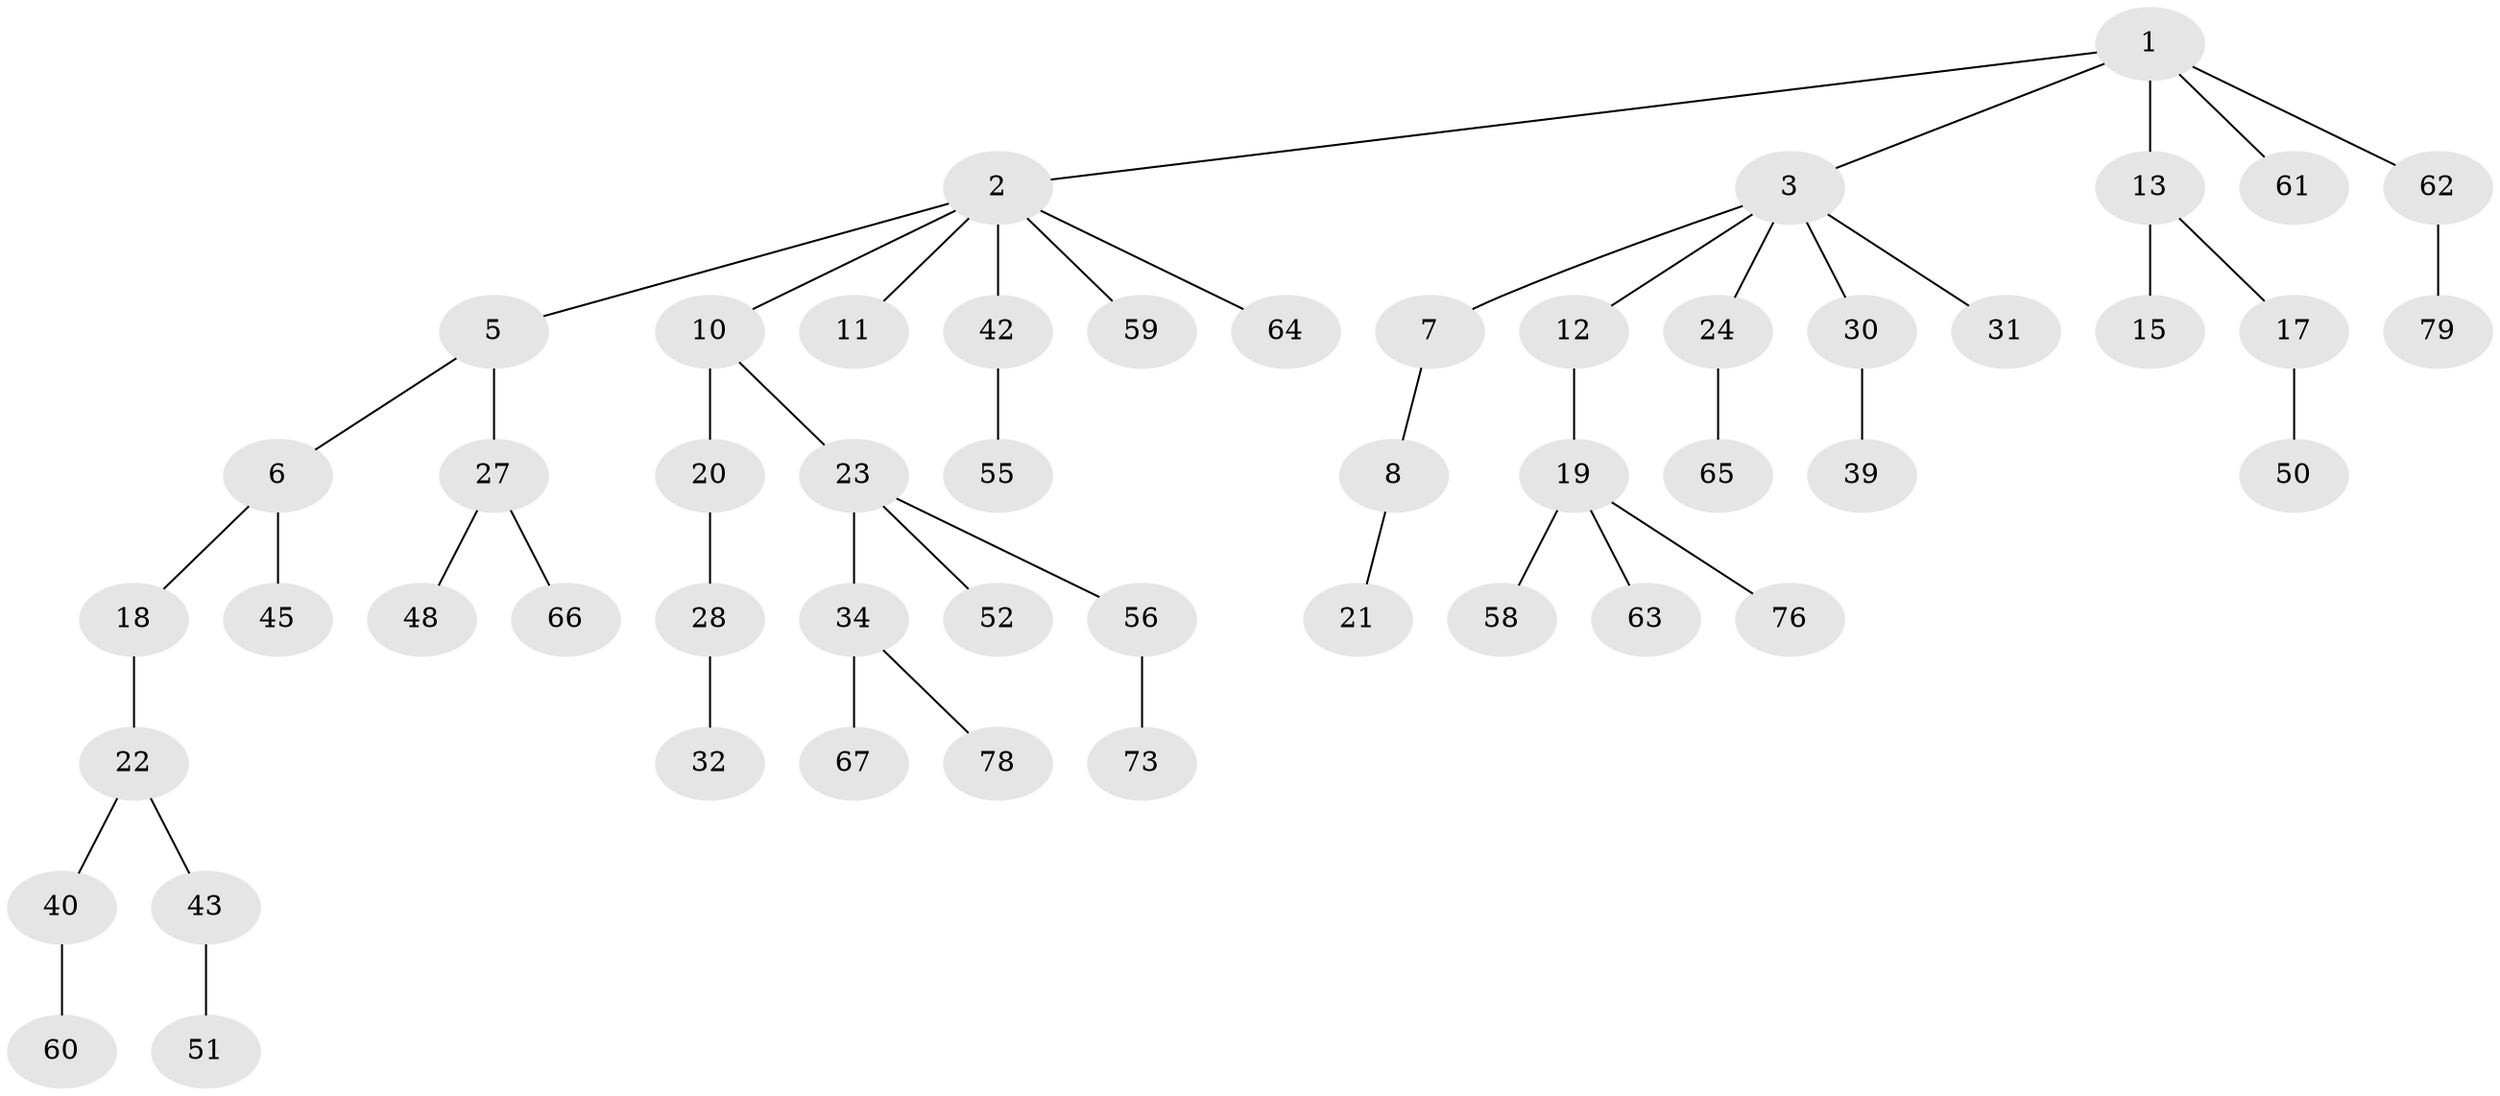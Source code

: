 // Generated by graph-tools (version 1.1) at 2025/52/02/27/25 19:52:13]
// undirected, 51 vertices, 50 edges
graph export_dot {
graph [start="1"]
  node [color=gray90,style=filled];
  1 [super="+41"];
  2 [super="+4"];
  3 [super="+14"];
  5 [super="+25"];
  6 [super="+57"];
  7;
  8 [super="+9"];
  10 [super="+16"];
  11;
  12 [super="+26"];
  13 [super="+77"];
  15 [super="+37"];
  17 [super="+68"];
  18;
  19 [super="+53"];
  20;
  21 [super="+33"];
  22 [super="+35"];
  23 [super="+29"];
  24 [super="+36"];
  27 [super="+44"];
  28 [super="+54"];
  30 [super="+69"];
  31;
  32 [super="+38"];
  34 [super="+72"];
  39;
  40 [super="+46"];
  42 [super="+47"];
  43 [super="+49"];
  45;
  48;
  50;
  51;
  52 [super="+75"];
  55;
  56 [super="+71"];
  58;
  59 [super="+70"];
  60;
  61 [super="+74"];
  62;
  63;
  64;
  65;
  66;
  67;
  73;
  76;
  78;
  79;
  1 -- 2;
  1 -- 3;
  1 -- 13;
  1 -- 61;
  1 -- 62;
  2 -- 5;
  2 -- 10;
  2 -- 42;
  2 -- 59;
  2 -- 64;
  2 -- 11;
  3 -- 7;
  3 -- 12;
  3 -- 24;
  3 -- 31;
  3 -- 30;
  5 -- 6;
  5 -- 27;
  6 -- 18;
  6 -- 45;
  7 -- 8;
  8 -- 21;
  10 -- 20;
  10 -- 23;
  12 -- 19;
  13 -- 15;
  13 -- 17;
  17 -- 50;
  18 -- 22;
  19 -- 76;
  19 -- 58;
  19 -- 63;
  20 -- 28;
  22 -- 40;
  22 -- 43;
  23 -- 56;
  23 -- 34;
  23 -- 52;
  24 -- 65;
  27 -- 48;
  27 -- 66;
  28 -- 32;
  30 -- 39;
  34 -- 67;
  34 -- 78;
  40 -- 60;
  42 -- 55;
  43 -- 51;
  56 -- 73;
  62 -- 79;
}
